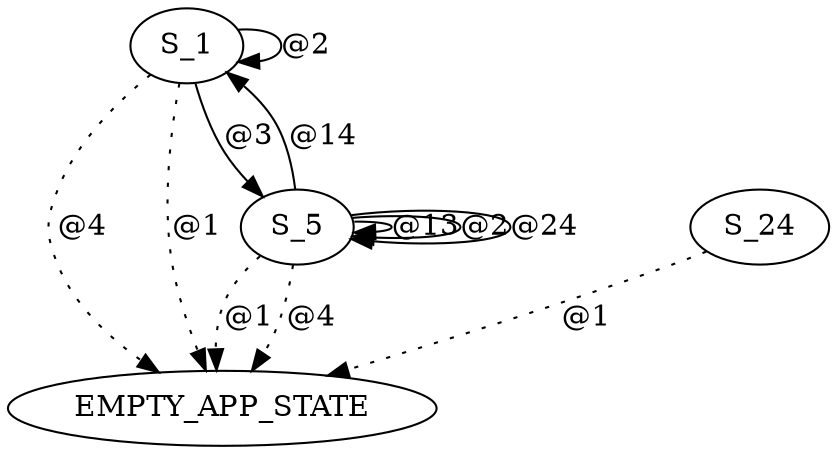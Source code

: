 digraph graphtest {
  S_1 -> EMPTY_APP_STATE  [ style=dotted,label="@4"] ;
  S_1 -> S_5  [ label="@3"] ;
  S_1 -> S_1  [ label="@2"] ;
  S_1 -> EMPTY_APP_STATE  [ style=dotted,label="@1"] ;
  S_5 -> EMPTY_APP_STATE  [ style=dotted,label="@1"] ;
  S_5 -> S_5  [ label="@13"] ;
  S_5 -> S_5  [ label="@2"] ;
  S_5 -> S_5  [ label="@24"] ;
  S_5 -> S_1  [ label="@14"] ;
  S_5 -> EMPTY_APP_STATE  [ style=dotted,label="@4"] ;
  S_24 -> EMPTY_APP_STATE  [ style=dotted,label="@1"] ;
}